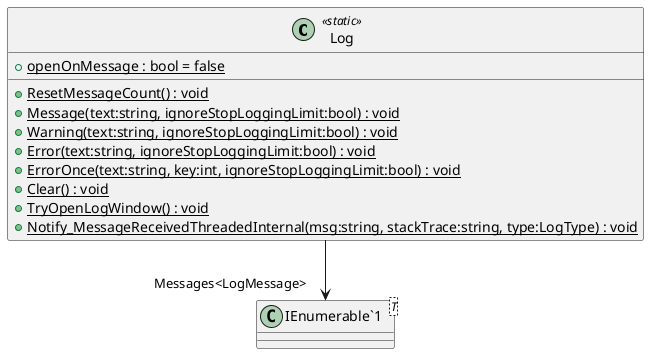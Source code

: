 @startuml
class Log <<static>> {
    + {static} openOnMessage : bool = false
    + {static} ResetMessageCount() : void
    + {static} Message(text:string, ignoreStopLoggingLimit:bool) : void
    + {static} Warning(text:string, ignoreStopLoggingLimit:bool) : void
    + {static} Error(text:string, ignoreStopLoggingLimit:bool) : void
    + {static} ErrorOnce(text:string, key:int, ignoreStopLoggingLimit:bool) : void
    + {static} Clear() : void
    + {static} TryOpenLogWindow() : void
    + {static} Notify_MessageReceivedThreadedInternal(msg:string, stackTrace:string, type:LogType) : void
}
class "IEnumerable`1"<T> {
}
Log --> "Messages<LogMessage>" "IEnumerable`1"
@enduml
